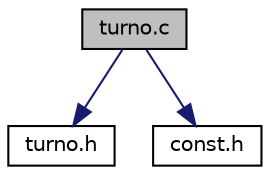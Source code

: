digraph "turno.c"
{
 // LATEX_PDF_SIZE
  edge [fontname="Helvetica",fontsize="10",labelfontname="Helvetica",labelfontsize="10"];
  node [fontname="Helvetica",fontsize="10",shape=record];
  Node1 [label="turno.c",height=0.2,width=0.4,color="black", fillcolor="grey75", style="filled", fontcolor="black",tooltip="Funzione che permette di cambiare turno."];
  Node1 -> Node2 [color="midnightblue",fontsize="10",style="solid",fontname="Helvetica"];
  Node2 [label="turno.h",height=0.2,width=0.4,color="black", fillcolor="white", style="filled",URL="$turno_8h.html",tooltip="Libreria per cambiare turno."];
  Node1 -> Node3 [color="midnightblue",fontsize="10",style="solid",fontname="Helvetica"];
  Node3 [label="const.h",height=0.2,width=0.4,color="black", fillcolor="white", style="filled",URL="$const_8h.html",tooltip="Costanti utilizzate nel progetto."];
}
